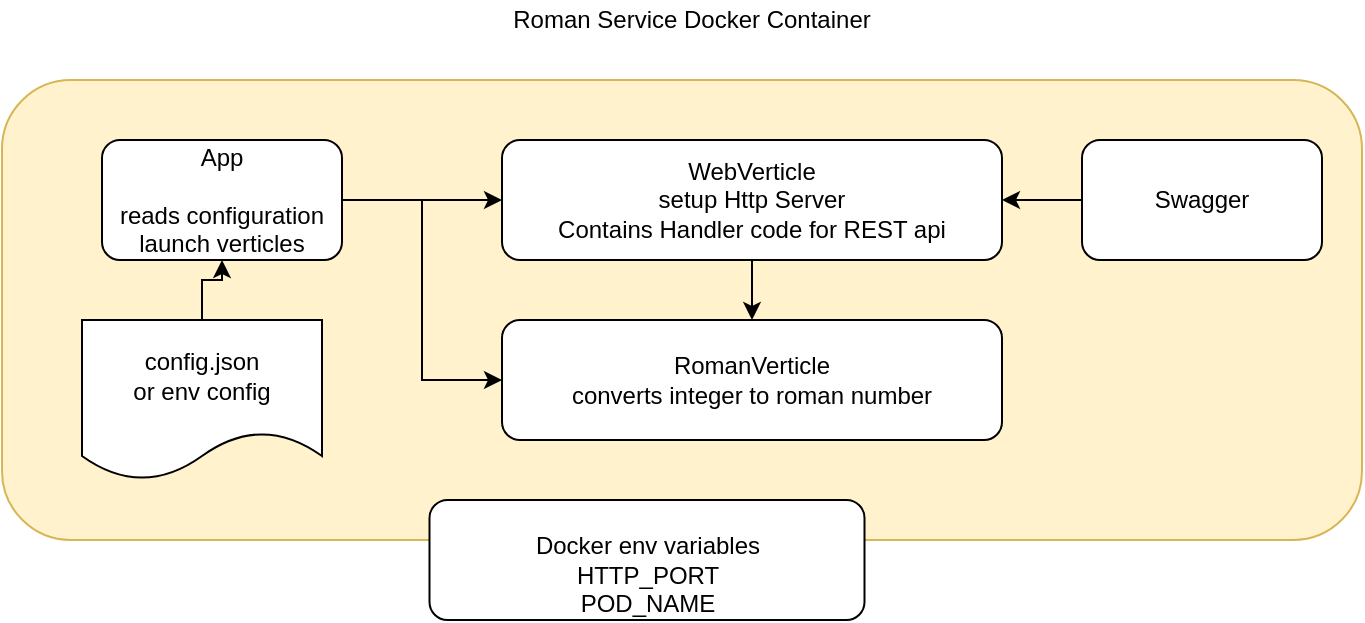 <mxfile version="14.9.6" type="device"><diagram id="Z0zqIszW8v8tfrEdkSDn" name="Page-1"><mxGraphModel dx="1209" dy="489" grid="1" gridSize="10" guides="1" tooltips="1" connect="1" arrows="1" fold="1" page="1" pageScale="1" pageWidth="850" pageHeight="1100" math="0" shadow="0"><root><mxCell id="0"/><mxCell id="1" parent="0"/><mxCell id="w_Ppw1vlfDTz9wh3s9Sb-7" value="" style="rounded=1;whiteSpace=wrap;html=1;fillColor=#fff2cc;strokeColor=#d6b656;shadow=0;" vertex="1" parent="1"><mxGeometry x="150" y="90" width="680" height="230" as="geometry"/></mxCell><mxCell id="w_Ppw1vlfDTz9wh3s9Sb-4" style="edgeStyle=orthogonalEdgeStyle;rounded=0;orthogonalLoop=1;jettySize=auto;html=1;" edge="1" parent="1" source="w_Ppw1vlfDTz9wh3s9Sb-1" target="w_Ppw1vlfDTz9wh3s9Sb-2"><mxGeometry relative="1" as="geometry"/></mxCell><mxCell id="w_Ppw1vlfDTz9wh3s9Sb-6" style="edgeStyle=orthogonalEdgeStyle;rounded=0;orthogonalLoop=1;jettySize=auto;html=1;entryX=0;entryY=0.5;entryDx=0;entryDy=0;" edge="1" parent="1" source="w_Ppw1vlfDTz9wh3s9Sb-1" target="w_Ppw1vlfDTz9wh3s9Sb-3"><mxGeometry relative="1" as="geometry"/></mxCell><mxCell id="w_Ppw1vlfDTz9wh3s9Sb-1" value="App&lt;br&gt;&lt;br&gt;reads configuration&lt;br&gt;launch verticles" style="rounded=1;whiteSpace=wrap;html=1;" vertex="1" parent="1"><mxGeometry x="200" y="120" width="120" height="60" as="geometry"/></mxCell><mxCell id="w_Ppw1vlfDTz9wh3s9Sb-5" value="" style="edgeStyle=orthogonalEdgeStyle;rounded=0;orthogonalLoop=1;jettySize=auto;html=1;" edge="1" parent="1" source="w_Ppw1vlfDTz9wh3s9Sb-2" target="w_Ppw1vlfDTz9wh3s9Sb-3"><mxGeometry relative="1" as="geometry"/></mxCell><mxCell id="w_Ppw1vlfDTz9wh3s9Sb-2" value="WebVerticle&lt;br&gt;setup Http Server&lt;br&gt;Contains Handler code for REST api" style="rounded=1;whiteSpace=wrap;html=1;" vertex="1" parent="1"><mxGeometry x="400" y="120" width="250" height="60" as="geometry"/></mxCell><mxCell id="w_Ppw1vlfDTz9wh3s9Sb-3" value="RomanVerticle&lt;br&gt;converts integer to roman number" style="rounded=1;whiteSpace=wrap;html=1;" vertex="1" parent="1"><mxGeometry x="400" y="210" width="250" height="60" as="geometry"/></mxCell><mxCell id="w_Ppw1vlfDTz9wh3s9Sb-8" value="Roman Service Docker Container" style="text;html=1;strokeColor=none;fillColor=none;align=center;verticalAlign=middle;whiteSpace=wrap;rounded=0;shadow=0;" vertex="1" parent="1"><mxGeometry x="400" y="50" width="190" height="20" as="geometry"/></mxCell><mxCell id="w_Ppw1vlfDTz9wh3s9Sb-11" style="edgeStyle=orthogonalEdgeStyle;rounded=0;orthogonalLoop=1;jettySize=auto;html=1;exitX=0;exitY=0.5;exitDx=0;exitDy=0;entryX=1;entryY=0.5;entryDx=0;entryDy=0;" edge="1" parent="1" source="w_Ppw1vlfDTz9wh3s9Sb-10" target="w_Ppw1vlfDTz9wh3s9Sb-2"><mxGeometry relative="1" as="geometry"/></mxCell><mxCell id="w_Ppw1vlfDTz9wh3s9Sb-10" value="Swagger&lt;br&gt;" style="rounded=1;whiteSpace=wrap;html=1;shadow=0;" vertex="1" parent="1"><mxGeometry x="690" y="120" width="120" height="60" as="geometry"/></mxCell><mxCell id="w_Ppw1vlfDTz9wh3s9Sb-13" value="" style="edgeStyle=orthogonalEdgeStyle;rounded=0;orthogonalLoop=1;jettySize=auto;html=1;" edge="1" parent="1" source="w_Ppw1vlfDTz9wh3s9Sb-12" target="w_Ppw1vlfDTz9wh3s9Sb-1"><mxGeometry relative="1" as="geometry"/></mxCell><mxCell id="w_Ppw1vlfDTz9wh3s9Sb-12" value="config.json&lt;br&gt;or env config" style="shape=document;whiteSpace=wrap;html=1;boundedLbl=1;shadow=0;" vertex="1" parent="1"><mxGeometry x="190" y="210" width="120" height="80" as="geometry"/></mxCell><mxCell id="w_Ppw1vlfDTz9wh3s9Sb-14" value="&lt;br&gt;Docker env variables&lt;br&gt;HTTP_PORT&lt;br&gt;POD_NAME" style="rounded=1;whiteSpace=wrap;html=1;shadow=0;" vertex="1" parent="1"><mxGeometry x="363.75" y="300" width="217.5" height="60" as="geometry"/></mxCell></root></mxGraphModel></diagram></mxfile>